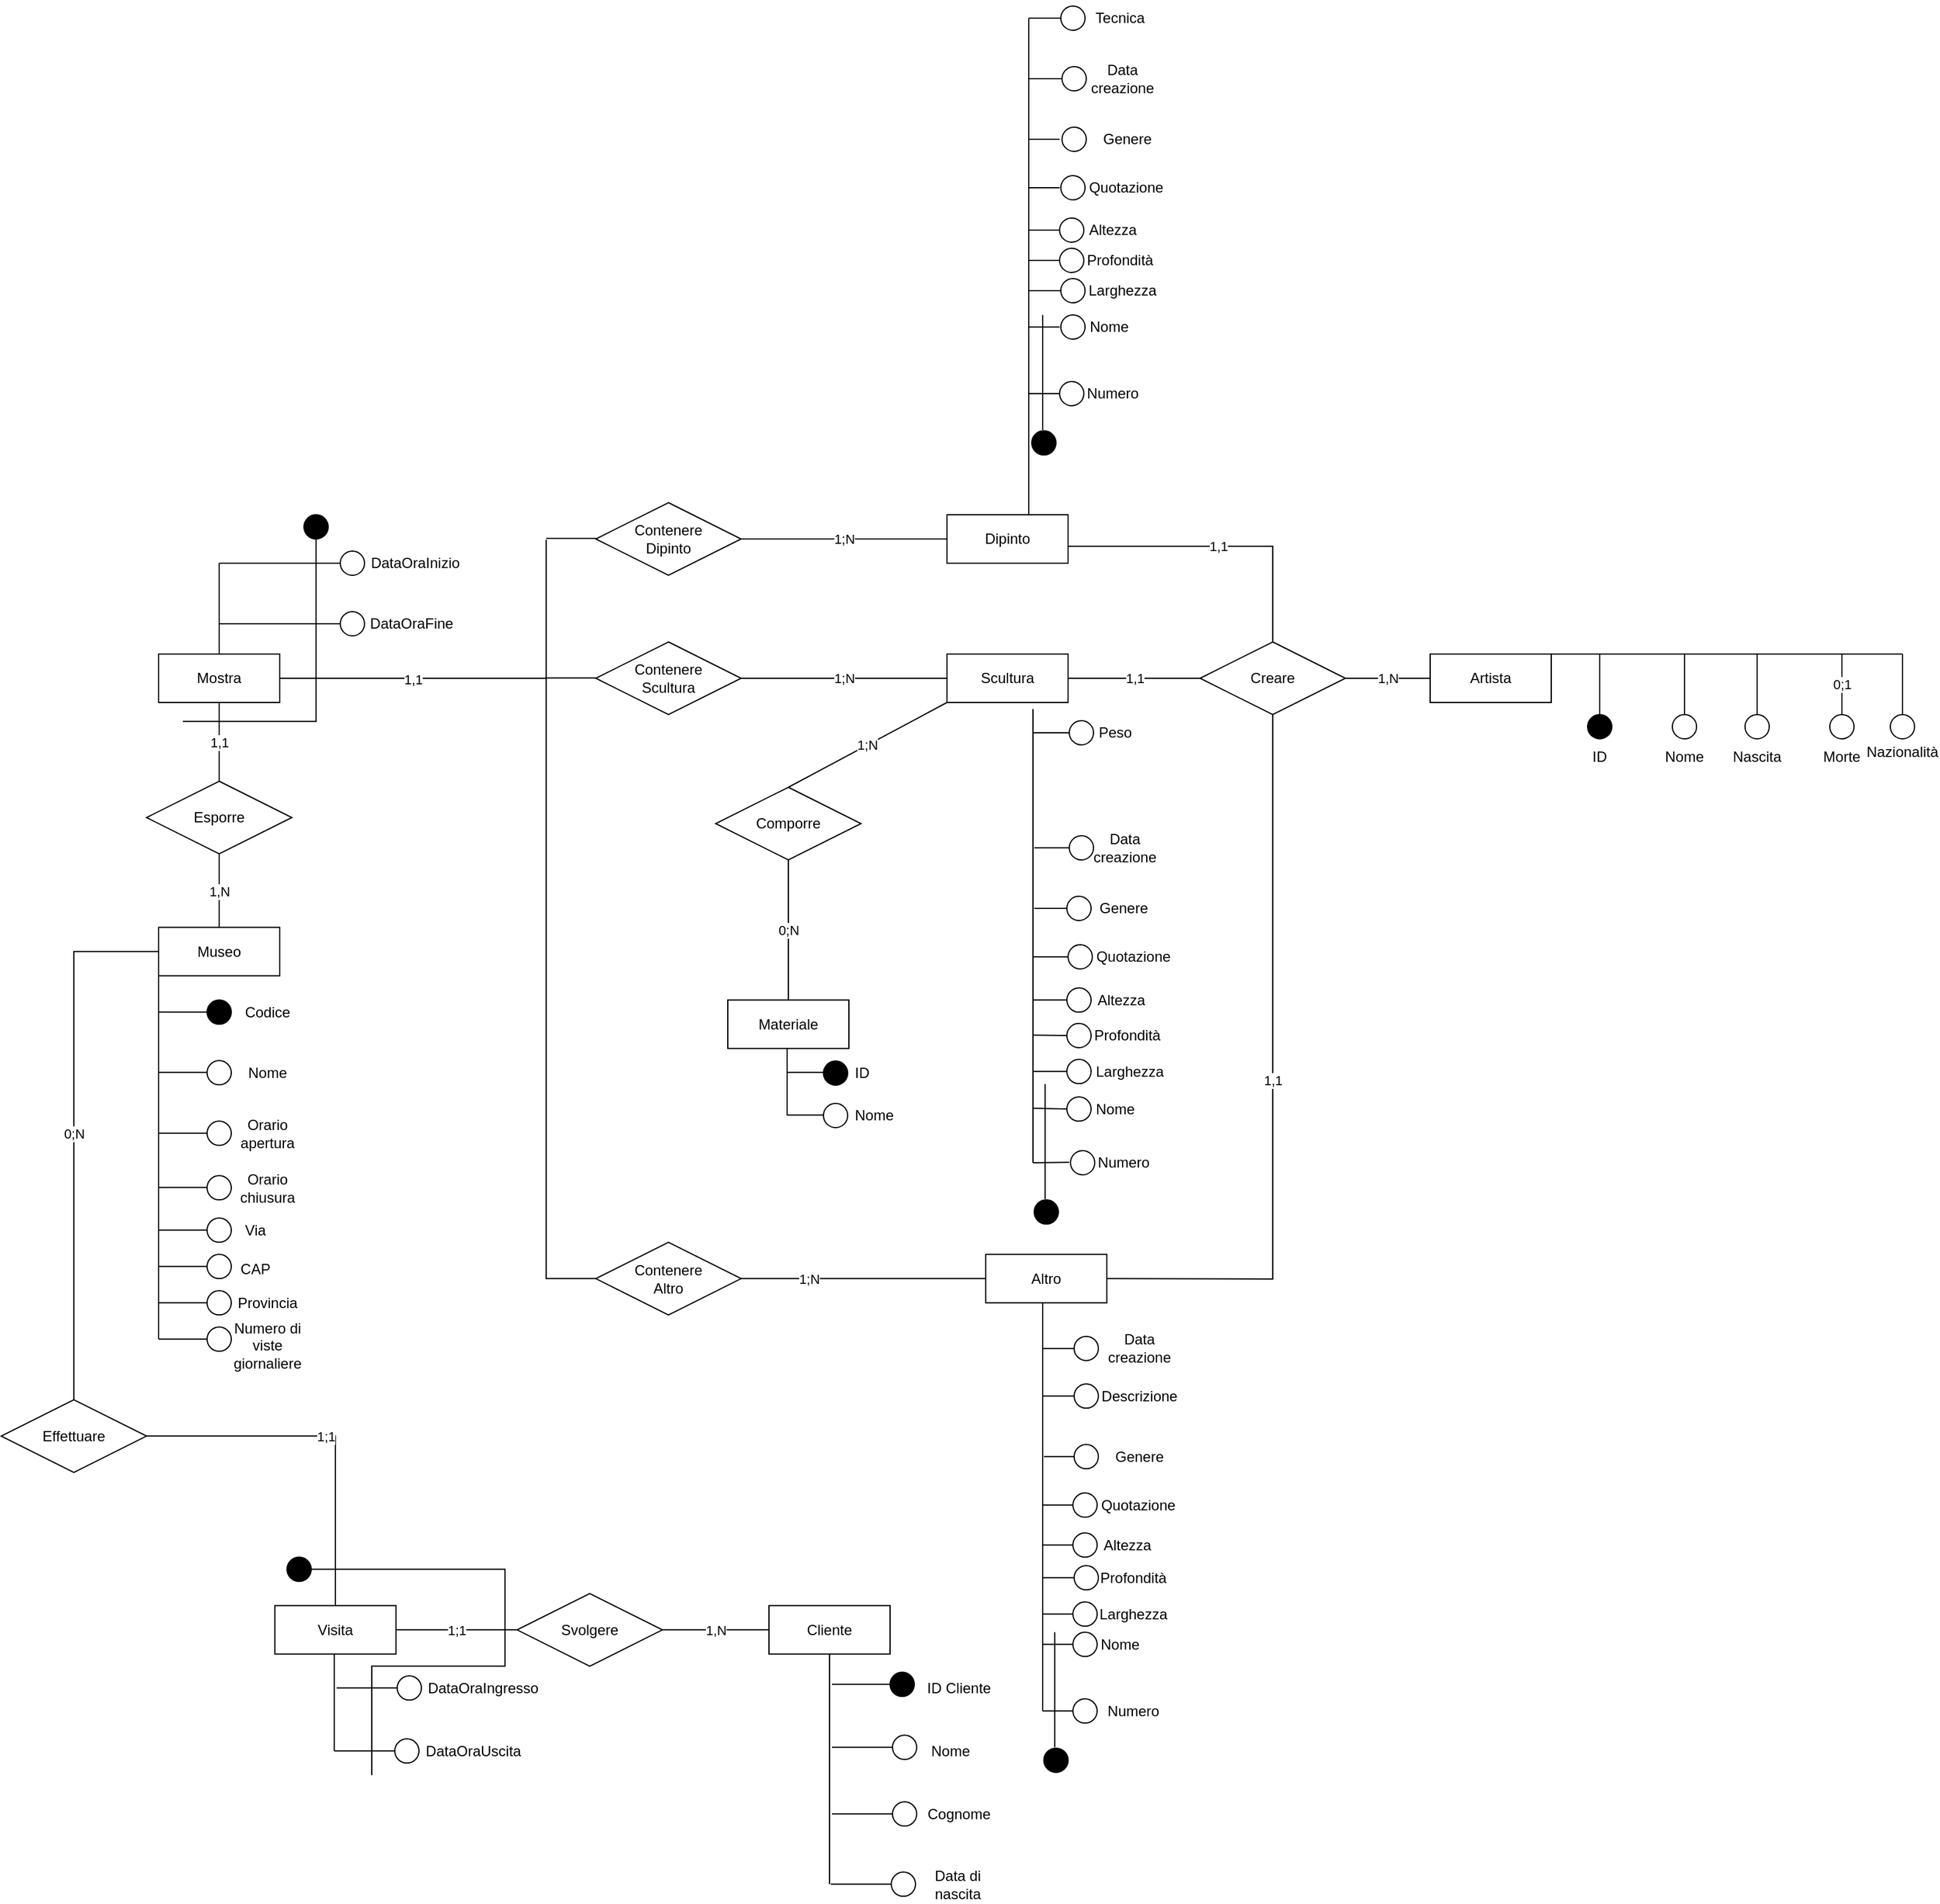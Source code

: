 <mxfile version="16.5.6" type="github">
  <diagram id="eOeLys6SvyDrJIZRAw8x" name="Page-1">
    <mxGraphModel dx="3160" dy="1751" grid="1" gridSize="10" guides="1" tooltips="1" connect="1" arrows="1" fold="1" page="1" pageScale="1" pageWidth="1600" pageHeight="1200" math="0" shadow="0">
      <root>
        <mxCell id="0" />
        <mxCell id="1" parent="0" />
        <mxCell id="ILecgsPwq-bgqkM6CZhe-417" value="Museo" style="whiteSpace=wrap;html=1;align=center;" parent="1" vertex="1">
          <mxGeometry x="130" y="1594.66" width="100" height="40" as="geometry" />
        </mxCell>
        <mxCell id="ILecgsPwq-bgqkM6CZhe-418" value="1;N" style="endArrow=none;html=1;rounded=0;exitX=1;exitY=0.5;exitDx=0;exitDy=0;entryX=0;entryY=0.5;entryDx=0;entryDy=0;" parent="1" source="ILecgsPwq-bgqkM6CZhe-432" target="ILecgsPwq-bgqkM6CZhe-420" edge="1">
          <mxGeometry relative="1" as="geometry">
            <mxPoint x="721" y="879" as="sourcePoint" />
            <mxPoint x="511" y="869" as="targetPoint" />
            <Array as="points" />
          </mxGeometry>
        </mxCell>
        <mxCell id="ILecgsPwq-bgqkM6CZhe-419" value="1;N" style="endArrow=none;html=1;rounded=0;entryX=0;entryY=0.5;entryDx=0;entryDy=0;exitX=1;exitY=0.5;exitDx=0;exitDy=0;" parent="1" source="nI-XyVOAhAh8i_kXX127-1" target="ILecgsPwq-bgqkM6CZhe-421" edge="1">
          <mxGeometry relative="1" as="geometry">
            <mxPoint x="632" y="1388.66" as="sourcePoint" />
            <mxPoint x="782" y="1393.5" as="targetPoint" />
          </mxGeometry>
        </mxCell>
        <mxCell id="ILecgsPwq-bgqkM6CZhe-420" value="Dipinto" style="whiteSpace=wrap;html=1;align=center;" parent="1" vertex="1">
          <mxGeometry x="781" y="1254" width="100" height="40" as="geometry" />
        </mxCell>
        <mxCell id="ILecgsPwq-bgqkM6CZhe-421" value="Scultura" style="whiteSpace=wrap;html=1;align=center;" parent="1" vertex="1">
          <mxGeometry x="781" y="1369" width="100" height="40" as="geometry" />
        </mxCell>
        <mxCell id="ILecgsPwq-bgqkM6CZhe-422" value="Altro" style="whiteSpace=wrap;html=1;align=center;" parent="1" vertex="1">
          <mxGeometry x="813" y="1864.66" width="100" height="40" as="geometry" />
        </mxCell>
        <mxCell id="ILecgsPwq-bgqkM6CZhe-423" value="0;N" style="endArrow=none;html=1;rounded=0;entryX=0;entryY=0.5;entryDx=0;entryDy=0;" parent="1" target="ILecgsPwq-bgqkM6CZhe-417" edge="1">
          <mxGeometry relative="1" as="geometry">
            <mxPoint x="60" y="1984.66" as="sourcePoint" />
            <mxPoint x="270" y="1454.66" as="targetPoint" />
            <Array as="points">
              <mxPoint x="60" y="1614.66" />
            </Array>
          </mxGeometry>
        </mxCell>
        <mxCell id="ILecgsPwq-bgqkM6CZhe-424" value="Cliente" style="whiteSpace=wrap;html=1;align=center;" parent="1" vertex="1">
          <mxGeometry x="634" y="2154.66" width="100" height="40" as="geometry" />
        </mxCell>
        <mxCell id="ILecgsPwq-bgqkM6CZhe-425" value="Effettuare" style="shape=rhombus;perimeter=rhombusPerimeter;whiteSpace=wrap;html=1;align=center;" parent="1" vertex="1">
          <mxGeometry y="1984.66" width="120" height="60" as="geometry" />
        </mxCell>
        <mxCell id="ILecgsPwq-bgqkM6CZhe-426" value="" style="endArrow=none;html=1;rounded=0;" parent="1" edge="1">
          <mxGeometry relative="1" as="geometry">
            <mxPoint x="848.5" y="844.0" as="sourcePoint" />
            <mxPoint x="848.5" y="1254.0" as="targetPoint" />
          </mxGeometry>
        </mxCell>
        <mxCell id="ILecgsPwq-bgqkM6CZhe-427" value="" style="endArrow=none;html=1;rounded=0;entryX=0;entryY=0.5;entryDx=0;entryDy=0;" parent="1" edge="1">
          <mxGeometry relative="1" as="geometry">
            <mxPoint x="849" y="1154.0" as="sourcePoint" />
            <mxPoint x="874.0" y="1154.0" as="targetPoint" />
          </mxGeometry>
        </mxCell>
        <mxCell id="ILecgsPwq-bgqkM6CZhe-428" value="" style="endArrow=none;html=1;rounded=0;entryX=0;entryY=0.5;entryDx=0;entryDy=0;" parent="1" edge="1">
          <mxGeometry relative="1" as="geometry">
            <mxPoint x="849" y="984.0" as="sourcePoint" />
            <mxPoint x="874" y="984.0" as="targetPoint" />
          </mxGeometry>
        </mxCell>
        <mxCell id="ILecgsPwq-bgqkM6CZhe-429" value="" style="endArrow=none;html=1;rounded=0;entryX=0;entryY=0.5;entryDx=0;entryDy=0;" parent="1" edge="1">
          <mxGeometry relative="1" as="geometry">
            <mxPoint x="849" y="944.0" as="sourcePoint" />
            <mxPoint x="874" y="944.0" as="targetPoint" />
          </mxGeometry>
        </mxCell>
        <mxCell id="ILecgsPwq-bgqkM6CZhe-430" value="" style="endArrow=none;html=1;rounded=0;entryX=0;entryY=0.5;entryDx=0;entryDy=0;" parent="1" edge="1">
          <mxGeometry relative="1" as="geometry">
            <mxPoint x="849" y="1099.0" as="sourcePoint" />
            <mxPoint x="874" y="1099.0" as="targetPoint" />
          </mxGeometry>
        </mxCell>
        <mxCell id="ILecgsPwq-bgqkM6CZhe-431" value="" style="endArrow=none;html=1;rounded=0;entryX=0;entryY=0.5;entryDx=0;entryDy=0;" parent="1" edge="1">
          <mxGeometry relative="1" as="geometry">
            <mxPoint x="849" y="1069.0" as="sourcePoint" />
            <mxPoint x="875.0" y="1069.0" as="targetPoint" />
          </mxGeometry>
        </mxCell>
        <mxCell id="ILecgsPwq-bgqkM6CZhe-432" value="&lt;div&gt;Contenere&lt;/div&gt;&lt;div&gt;Dipinto&lt;/div&gt;" style="shape=rhombus;perimeter=rhombusPerimeter;whiteSpace=wrap;html=1;align=center;" parent="1" vertex="1">
          <mxGeometry x="491" y="1244" width="120" height="60" as="geometry" />
        </mxCell>
        <mxCell id="ILecgsPwq-bgqkM6CZhe-433" value="Creare" style="shape=rhombus;perimeter=rhombusPerimeter;whiteSpace=wrap;html=1;align=center;" parent="1" vertex="1">
          <mxGeometry x="990" y="1359" width="120" height="60" as="geometry" />
        </mxCell>
        <mxCell id="ILecgsPwq-bgqkM6CZhe-434" value="1,1" style="endArrow=none;html=1;rounded=0;entryX=0;entryY=0.5;entryDx=0;entryDy=0;exitX=1;exitY=0.5;exitDx=0;exitDy=0;" parent="1" source="ILecgsPwq-bgqkM6CZhe-421" target="ILecgsPwq-bgqkM6CZhe-433" edge="1">
          <mxGeometry relative="1" as="geometry">
            <mxPoint x="1410" y="1302.66" as="sourcePoint" />
            <mxPoint x="1540" y="1713.06" as="targetPoint" />
          </mxGeometry>
        </mxCell>
        <mxCell id="ILecgsPwq-bgqkM6CZhe-435" value="Artista" style="whiteSpace=wrap;html=1;align=center;" parent="1" vertex="1">
          <mxGeometry x="1180" y="1369" width="100" height="40" as="geometry" />
        </mxCell>
        <mxCell id="ILecgsPwq-bgqkM6CZhe-436" value="1,N" style="endArrow=none;html=1;rounded=0;exitX=1;exitY=0.5;exitDx=0;exitDy=0;entryX=0;entryY=0.5;entryDx=0;entryDy=0;" parent="1" source="ILecgsPwq-bgqkM6CZhe-433" target="ILecgsPwq-bgqkM6CZhe-435" edge="1">
          <mxGeometry relative="1" as="geometry">
            <mxPoint x="1942" y="1443.06" as="sourcePoint" />
            <mxPoint x="1942" y="1323.06" as="targetPoint" />
          </mxGeometry>
        </mxCell>
        <mxCell id="ILecgsPwq-bgqkM6CZhe-437" value="" style="endArrow=none;html=1;rounded=0;entryX=0;entryY=0.5;entryDx=0;entryDy=0;" parent="1" edge="1">
          <mxGeometry relative="1" as="geometry">
            <mxPoint x="849" y="894.0" as="sourcePoint" />
            <mxPoint x="876.0" y="894.0" as="targetPoint" />
          </mxGeometry>
        </mxCell>
        <mxCell id="ILecgsPwq-bgqkM6CZhe-438" value="" style="ellipse;whiteSpace=wrap;html=1;align=center;fillColor=#000000;" parent="1" vertex="1">
          <mxGeometry x="1310" y="1419" width="20" height="20" as="geometry" />
        </mxCell>
        <mxCell id="ILecgsPwq-bgqkM6CZhe-439" value="" style="endArrow=none;html=1;rounded=0;exitX=1;exitY=0;exitDx=0;exitDy=0;" parent="1" source="ILecgsPwq-bgqkM6CZhe-435" edge="1">
          <mxGeometry width="50" height="50" relative="1" as="geometry">
            <mxPoint x="1285" y="1389" as="sourcePoint" />
            <mxPoint x="1570.0" y="1369.0" as="targetPoint" />
          </mxGeometry>
        </mxCell>
        <mxCell id="ILecgsPwq-bgqkM6CZhe-440" value="" style="endArrow=none;html=1;rounded=0;" parent="1" edge="1">
          <mxGeometry width="50" height="50" relative="1" as="geometry">
            <mxPoint x="1320" y="1419.0" as="sourcePoint" />
            <mxPoint x="1320" y="1369.0" as="targetPoint" />
          </mxGeometry>
        </mxCell>
        <mxCell id="ILecgsPwq-bgqkM6CZhe-441" value="&lt;div&gt;ID&lt;/div&gt;" style="text;html=1;strokeColor=none;fillColor=none;align=center;verticalAlign=middle;whiteSpace=wrap;rounded=0;" parent="1" vertex="1">
          <mxGeometry x="1290" y="1439" width="60" height="30" as="geometry" />
        </mxCell>
        <mxCell id="ILecgsPwq-bgqkM6CZhe-442" value="" style="ellipse;whiteSpace=wrap;html=1;align=center;" parent="1" vertex="1">
          <mxGeometry x="1380" y="1419" width="20" height="20" as="geometry" />
        </mxCell>
        <mxCell id="ILecgsPwq-bgqkM6CZhe-443" value="" style="endArrow=none;html=1;rounded=0;" parent="1" edge="1">
          <mxGeometry width="50" height="50" relative="1" as="geometry">
            <mxPoint x="1390" y="1419.0" as="sourcePoint" />
            <mxPoint x="1390" y="1369.0" as="targetPoint" />
          </mxGeometry>
        </mxCell>
        <mxCell id="ILecgsPwq-bgqkM6CZhe-444" value="&lt;div&gt;Nome&lt;/div&gt;" style="text;html=1;strokeColor=none;fillColor=none;align=center;verticalAlign=middle;whiteSpace=wrap;rounded=0;" parent="1" vertex="1">
          <mxGeometry x="1360" y="1439" width="60" height="30" as="geometry" />
        </mxCell>
        <mxCell id="ILecgsPwq-bgqkM6CZhe-445" value="" style="ellipse;whiteSpace=wrap;html=1;align=center;" parent="1" vertex="1">
          <mxGeometry x="1440" y="1419" width="20" height="20" as="geometry" />
        </mxCell>
        <mxCell id="ILecgsPwq-bgqkM6CZhe-446" value="" style="endArrow=none;html=1;rounded=0;" parent="1" edge="1">
          <mxGeometry width="50" height="50" relative="1" as="geometry">
            <mxPoint x="1450.0" y="1419.0" as="sourcePoint" />
            <mxPoint x="1450.0" y="1369.0" as="targetPoint" />
          </mxGeometry>
        </mxCell>
        <mxCell id="ILecgsPwq-bgqkM6CZhe-447" value="&lt;div&gt;Nascita&lt;/div&gt;" style="text;html=1;strokeColor=none;fillColor=none;align=center;verticalAlign=middle;whiteSpace=wrap;rounded=0;" parent="1" vertex="1">
          <mxGeometry x="1420" y="1439" width="60" height="30" as="geometry" />
        </mxCell>
        <mxCell id="ILecgsPwq-bgqkM6CZhe-448" value="" style="ellipse;whiteSpace=wrap;html=1;align=center;" parent="1" vertex="1">
          <mxGeometry x="1510" y="1419" width="20" height="20" as="geometry" />
        </mxCell>
        <mxCell id="ILecgsPwq-bgqkM6CZhe-449" value="0;1" style="endArrow=none;html=1;rounded=0;startArrow=none;exitX=0.5;exitY=0;exitDx=0;exitDy=0;" parent="1" source="ILecgsPwq-bgqkM6CZhe-448" edge="1">
          <mxGeometry width="50" height="50" relative="1" as="geometry">
            <mxPoint x="1520" y="1379.0" as="sourcePoint" />
            <mxPoint x="1520.0" y="1369.0" as="targetPoint" />
          </mxGeometry>
        </mxCell>
        <mxCell id="ILecgsPwq-bgqkM6CZhe-450" value="&lt;div&gt;Morte&lt;/div&gt;" style="text;html=1;strokeColor=none;fillColor=none;align=center;verticalAlign=middle;whiteSpace=wrap;rounded=0;" parent="1" vertex="1">
          <mxGeometry x="1490" y="1439" width="60" height="30" as="geometry" />
        </mxCell>
        <mxCell id="ILecgsPwq-bgqkM6CZhe-451" value="" style="ellipse;whiteSpace=wrap;html=1;align=center;" parent="1" vertex="1">
          <mxGeometry x="1560" y="1419" width="20" height="20" as="geometry" />
        </mxCell>
        <mxCell id="ILecgsPwq-bgqkM6CZhe-452" value="" style="endArrow=none;html=1;rounded=0;" parent="1" edge="1">
          <mxGeometry width="50" height="50" relative="1" as="geometry">
            <mxPoint x="1570.0" y="1419.0" as="sourcePoint" />
            <mxPoint x="1570.0" y="1369.0" as="targetPoint" />
          </mxGeometry>
        </mxCell>
        <mxCell id="ILecgsPwq-bgqkM6CZhe-453" value="&lt;div&gt;Nazionalità&lt;/div&gt;" style="text;html=1;strokeColor=none;fillColor=none;align=center;verticalAlign=middle;whiteSpace=wrap;rounded=0;" parent="1" vertex="1">
          <mxGeometry x="1540" y="1435" width="60" height="30" as="geometry" />
        </mxCell>
        <mxCell id="ILecgsPwq-bgqkM6CZhe-454" value="&lt;div&gt;Codice&lt;/div&gt;" style="text;html=1;strokeColor=none;fillColor=none;align=center;verticalAlign=middle;whiteSpace=wrap;rounded=0;" parent="1" vertex="1">
          <mxGeometry x="190" y="1649.66" width="60" height="30" as="geometry" />
        </mxCell>
        <mxCell id="ILecgsPwq-bgqkM6CZhe-455" value="" style="ellipse;whiteSpace=wrap;html=1;align=center;fillColor=#000000;" parent="1" vertex="1">
          <mxGeometry x="170" y="1654.66" width="20" height="20" as="geometry" />
        </mxCell>
        <mxCell id="ILecgsPwq-bgqkM6CZhe-456" value="" style="endArrow=none;html=1;rounded=0;" parent="1" edge="1">
          <mxGeometry width="50" height="50" relative="1" as="geometry">
            <mxPoint x="170" y="1664.66" as="sourcePoint" />
            <mxPoint x="130" y="1664.66" as="targetPoint" />
          </mxGeometry>
        </mxCell>
        <mxCell id="ILecgsPwq-bgqkM6CZhe-457" value="" style="endArrow=none;html=1;rounded=0;fillColor=#000000;" parent="1" edge="1">
          <mxGeometry width="50" height="50" relative="1" as="geometry">
            <mxPoint x="130" y="1934.66" as="sourcePoint" />
            <mxPoint x="130" y="1634.66" as="targetPoint" />
          </mxGeometry>
        </mxCell>
        <mxCell id="ILecgsPwq-bgqkM6CZhe-458" value="" style="ellipse;whiteSpace=wrap;html=1;align=center;fillColor=#FFFFFF;" parent="1" vertex="1">
          <mxGeometry x="170" y="1704.66" width="20" height="20" as="geometry" />
        </mxCell>
        <mxCell id="ILecgsPwq-bgqkM6CZhe-459" value="" style="endArrow=none;html=1;rounded=0;" parent="1" edge="1">
          <mxGeometry width="50" height="50" relative="1" as="geometry">
            <mxPoint x="170" y="1714.32" as="sourcePoint" />
            <mxPoint x="130" y="1714.32" as="targetPoint" />
          </mxGeometry>
        </mxCell>
        <mxCell id="ILecgsPwq-bgqkM6CZhe-460" value="&lt;div&gt;Nome&lt;/div&gt;" style="text;html=1;strokeColor=none;fillColor=none;align=center;verticalAlign=middle;whiteSpace=wrap;rounded=0;" parent="1" vertex="1">
          <mxGeometry x="190" y="1699.66" width="60" height="30" as="geometry" />
        </mxCell>
        <mxCell id="ILecgsPwq-bgqkM6CZhe-461" value="Data creazione" style="text;html=1;strokeColor=none;fillColor=none;align=center;verticalAlign=middle;whiteSpace=wrap;rounded=0;" parent="1" vertex="1">
          <mxGeometry x="896" y="879" width="60" height="30" as="geometry" />
        </mxCell>
        <mxCell id="ILecgsPwq-bgqkM6CZhe-462" value="" style="ellipse;whiteSpace=wrap;html=1;aspect=fixed;fillColor=#FFFFFF;" parent="1" vertex="1">
          <mxGeometry x="876" y="884" width="20" height="20" as="geometry" />
        </mxCell>
        <mxCell id="ILecgsPwq-bgqkM6CZhe-463" value="&lt;div&gt;Nome&lt;/div&gt;" style="text;html=1;strokeColor=none;fillColor=none;align=center;verticalAlign=middle;whiteSpace=wrap;rounded=0;" parent="1" vertex="1">
          <mxGeometry x="885" y="1084" width="60" height="30" as="geometry" />
        </mxCell>
        <mxCell id="ILecgsPwq-bgqkM6CZhe-464" value="" style="ellipse;whiteSpace=wrap;html=1;aspect=fixed;fillColor=#FFFFFF;" parent="1" vertex="1">
          <mxGeometry x="875" y="1089" width="20" height="20" as="geometry" />
        </mxCell>
        <mxCell id="ILecgsPwq-bgqkM6CZhe-465" value="&lt;div&gt;Genere&lt;/div&gt;" style="text;html=1;strokeColor=none;fillColor=none;align=center;verticalAlign=middle;whiteSpace=wrap;rounded=0;" parent="1" vertex="1">
          <mxGeometry x="900" y="929" width="60" height="30" as="geometry" />
        </mxCell>
        <mxCell id="ILecgsPwq-bgqkM6CZhe-466" value="" style="ellipse;whiteSpace=wrap;html=1;aspect=fixed;fillColor=#FFFFFF;" parent="1" vertex="1">
          <mxGeometry x="876" y="934" width="20" height="20" as="geometry" />
        </mxCell>
        <mxCell id="ILecgsPwq-bgqkM6CZhe-467" value="Quotazione" style="text;html=1;strokeColor=none;fillColor=none;align=center;verticalAlign=middle;whiteSpace=wrap;rounded=0;" parent="1" vertex="1">
          <mxGeometry x="899" y="969" width="60" height="30" as="geometry" />
        </mxCell>
        <mxCell id="ILecgsPwq-bgqkM6CZhe-468" value="" style="ellipse;whiteSpace=wrap;html=1;aspect=fixed;fillColor=#FFFFFF;" parent="1" vertex="1">
          <mxGeometry x="875" y="974" width="20" height="20" as="geometry" />
        </mxCell>
        <mxCell id="ILecgsPwq-bgqkM6CZhe-469" value="&lt;div&gt;Altezza&lt;/div&gt;" style="text;html=1;strokeColor=none;fillColor=none;align=center;verticalAlign=middle;whiteSpace=wrap;rounded=0;" parent="1" vertex="1">
          <mxGeometry x="887.5" y="1004" width="60" height="30" as="geometry" />
        </mxCell>
        <mxCell id="ILecgsPwq-bgqkM6CZhe-470" value="" style="ellipse;whiteSpace=wrap;html=1;aspect=fixed;fillColor=#FFFFFF;" parent="1" vertex="1">
          <mxGeometry x="874" y="1009" width="20" height="20" as="geometry" />
        </mxCell>
        <mxCell id="ILecgsPwq-bgqkM6CZhe-471" value="&lt;div&gt;Profondità&lt;/div&gt;" style="text;html=1;strokeColor=none;fillColor=none;align=center;verticalAlign=middle;whiteSpace=wrap;rounded=0;" parent="1" vertex="1">
          <mxGeometry x="894" y="1029" width="60" height="30" as="geometry" />
        </mxCell>
        <mxCell id="ILecgsPwq-bgqkM6CZhe-472" value="&lt;div&gt;Larghezza&lt;/div&gt;" style="text;html=1;strokeColor=none;fillColor=none;align=center;verticalAlign=middle;whiteSpace=wrap;rounded=0;" parent="1" vertex="1">
          <mxGeometry x="896" y="1054" width="60" height="30" as="geometry" />
        </mxCell>
        <mxCell id="ILecgsPwq-bgqkM6CZhe-473" value="" style="ellipse;whiteSpace=wrap;html=1;aspect=fixed;fillColor=#FFFFFF;" parent="1" vertex="1">
          <mxGeometry x="875" y="1059" width="20" height="20" as="geometry" />
        </mxCell>
        <mxCell id="ILecgsPwq-bgqkM6CZhe-474" value="Numero" style="text;html=1;strokeColor=none;fillColor=none;align=center;verticalAlign=middle;whiteSpace=wrap;rounded=0;" parent="1" vertex="1">
          <mxGeometry x="888" y="1139" width="60" height="30" as="geometry" />
        </mxCell>
        <mxCell id="ILecgsPwq-bgqkM6CZhe-475" value="" style="ellipse;whiteSpace=wrap;html=1;align=center;fillColor=#FFFFFF;" parent="1" vertex="1">
          <mxGeometry x="874" y="1144" width="20" height="20" as="geometry" />
        </mxCell>
        <mxCell id="ILecgsPwq-bgqkM6CZhe-476" value="" style="ellipse;whiteSpace=wrap;html=1;align=center;" parent="1" vertex="1">
          <mxGeometry x="875" y="834" width="20" height="20" as="geometry" />
        </mxCell>
        <mxCell id="ILecgsPwq-bgqkM6CZhe-477" value="&lt;div&gt;Tecnica&lt;/div&gt;" style="text;html=1;strokeColor=none;fillColor=none;align=center;verticalAlign=middle;whiteSpace=wrap;rounded=0;" parent="1" vertex="1">
          <mxGeometry x="893.5" y="829" width="60" height="30" as="geometry" />
        </mxCell>
        <mxCell id="ILecgsPwq-bgqkM6CZhe-478" value="" style="endArrow=none;html=1;rounded=0;fillColor=#000000;entryX=0.69;entryY=1.008;entryDx=0;entryDy=0;entryPerimeter=0;" parent="1" edge="1">
          <mxGeometry width="50" height="50" relative="1" as="geometry">
            <mxPoint x="852" y="1564.66" as="sourcePoint" />
            <mxPoint x="852" y="1414.32" as="targetPoint" />
          </mxGeometry>
        </mxCell>
        <mxCell id="ILecgsPwq-bgqkM6CZhe-479" value="" style="ellipse;whiteSpace=wrap;html=1;align=center;" parent="1" vertex="1">
          <mxGeometry x="882" y="1424" width="20" height="20" as="geometry" />
        </mxCell>
        <mxCell id="ILecgsPwq-bgqkM6CZhe-480" value="" style="endArrow=none;html=1;rounded=0;entryX=0;entryY=0.5;entryDx=0;entryDy=0;" parent="1" target="ILecgsPwq-bgqkM6CZhe-479" edge="1">
          <mxGeometry relative="1" as="geometry">
            <mxPoint x="852" y="1434.0" as="sourcePoint" />
            <mxPoint x="872" y="1433.66" as="targetPoint" />
          </mxGeometry>
        </mxCell>
        <mxCell id="ILecgsPwq-bgqkM6CZhe-481" value="&lt;div&gt;Peso&lt;/div&gt;" style="text;html=1;strokeColor=none;fillColor=none;align=center;verticalAlign=middle;whiteSpace=wrap;rounded=0;" parent="1" vertex="1">
          <mxGeometry x="890" y="1419" width="60" height="30" as="geometry" />
        </mxCell>
        <mxCell id="ILecgsPwq-bgqkM6CZhe-482" value="" style="endArrow=none;html=1;rounded=0;fontFamily=Helvetica;fillColor=#000000;entryX=0;entryY=0.5;entryDx=0;entryDy=0;" parent="1" edge="1">
          <mxGeometry width="50" height="50" relative="1" as="geometry">
            <mxPoint x="849" y="1019.0" as="sourcePoint" />
            <mxPoint x="874" y="1019.0" as="targetPoint" />
          </mxGeometry>
        </mxCell>
        <mxCell id="ILecgsPwq-bgqkM6CZhe-483" value="" style="endArrow=none;html=1;rounded=0;fontFamily=Helvetica;fillColor=#000000;exitX=0.5;exitY=0;exitDx=0;exitDy=0;" parent="1" edge="1">
          <mxGeometry width="50" height="50" relative="1" as="geometry">
            <mxPoint x="860" y="1184.0" as="sourcePoint" />
            <mxPoint x="860" y="1089.0" as="targetPoint" />
          </mxGeometry>
        </mxCell>
        <mxCell id="ILecgsPwq-bgqkM6CZhe-484" value="" style="ellipse;whiteSpace=wrap;html=1;align=center;fillColor=#000000;" parent="1" vertex="1">
          <mxGeometry x="851" y="1184.66" width="20" height="20" as="geometry" />
        </mxCell>
        <mxCell id="ILecgsPwq-bgqkM6CZhe-485" value="" style="ellipse;whiteSpace=wrap;html=1;align=center;fillColor=#FFFFFF;" parent="1" vertex="1">
          <mxGeometry x="170" y="1754.66" width="20" height="20" as="geometry" />
        </mxCell>
        <mxCell id="ILecgsPwq-bgqkM6CZhe-486" value="" style="endArrow=none;html=1;rounded=0;" parent="1" edge="1">
          <mxGeometry width="50" height="50" relative="1" as="geometry">
            <mxPoint x="170" y="1764.66" as="sourcePoint" />
            <mxPoint x="130" y="1764.66" as="targetPoint" />
          </mxGeometry>
        </mxCell>
        <mxCell id="ILecgsPwq-bgqkM6CZhe-487" value="&lt;div&gt;Orario apertura&lt;/div&gt;" style="text;html=1;strokeColor=none;fillColor=none;align=center;verticalAlign=middle;whiteSpace=wrap;rounded=0;" parent="1" vertex="1">
          <mxGeometry x="190" y="1749.66" width="60" height="30" as="geometry" />
        </mxCell>
        <mxCell id="ILecgsPwq-bgqkM6CZhe-488" value="" style="ellipse;whiteSpace=wrap;html=1;align=center;fillColor=#FFFFFF;" parent="1" vertex="1">
          <mxGeometry x="170" y="1799.66" width="20" height="20" as="geometry" />
        </mxCell>
        <mxCell id="ILecgsPwq-bgqkM6CZhe-489" value="" style="endArrow=none;html=1;rounded=0;" parent="1" edge="1">
          <mxGeometry width="50" height="50" relative="1" as="geometry">
            <mxPoint x="170" y="1809.32" as="sourcePoint" />
            <mxPoint x="130" y="1809.32" as="targetPoint" />
          </mxGeometry>
        </mxCell>
        <mxCell id="ILecgsPwq-bgqkM6CZhe-490" value="Orario chiusura" style="text;html=1;strokeColor=none;fillColor=none;align=center;verticalAlign=middle;whiteSpace=wrap;rounded=0;" parent="1" vertex="1">
          <mxGeometry x="190" y="1794.66" width="60" height="30" as="geometry" />
        </mxCell>
        <mxCell id="ILecgsPwq-bgqkM6CZhe-491" value="Via" style="text;html=1;strokeColor=none;fillColor=none;align=center;verticalAlign=middle;whiteSpace=wrap;rounded=0;" parent="1" vertex="1">
          <mxGeometry x="180" y="1829.66" width="60" height="30" as="geometry" />
        </mxCell>
        <mxCell id="ILecgsPwq-bgqkM6CZhe-492" value="" style="ellipse;whiteSpace=wrap;html=1;aspect=fixed;fillColor=#FFFFFF;" parent="1" vertex="1">
          <mxGeometry x="170" y="1834.66" width="20" height="20" as="geometry" />
        </mxCell>
        <mxCell id="ILecgsPwq-bgqkM6CZhe-493" value="CAP" style="text;html=1;strokeColor=none;fillColor=none;align=center;verticalAlign=middle;whiteSpace=wrap;rounded=0;" parent="1" vertex="1">
          <mxGeometry x="180" y="1861.66" width="60" height="30" as="geometry" />
        </mxCell>
        <mxCell id="ILecgsPwq-bgqkM6CZhe-494" value="" style="endArrow=none;html=1;rounded=0;fontFamily=Helvetica;fillColor=#000000;entryX=0;entryY=0.5;entryDx=0;entryDy=0;" parent="1" target="ILecgsPwq-bgqkM6CZhe-492" edge="1">
          <mxGeometry width="50" height="50" relative="1" as="geometry">
            <mxPoint x="130" y="1844.66" as="sourcePoint" />
            <mxPoint x="270" y="1859.66" as="targetPoint" />
          </mxGeometry>
        </mxCell>
        <mxCell id="ILecgsPwq-bgqkM6CZhe-495" value="Provincia" style="text;html=1;strokeColor=none;fillColor=none;align=center;verticalAlign=middle;whiteSpace=wrap;rounded=0;" parent="1" vertex="1">
          <mxGeometry x="190" y="1889.66" width="60" height="30" as="geometry" />
        </mxCell>
        <mxCell id="ILecgsPwq-bgqkM6CZhe-496" value="" style="ellipse;whiteSpace=wrap;html=1;align=center;color=black;fillColor=#000000;" parent="1" vertex="1">
          <mxGeometry x="734" y="2209.66" width="20" height="20" as="geometry" />
        </mxCell>
        <mxCell id="ILecgsPwq-bgqkM6CZhe-497" value="" style="endArrow=none;html=1;rounded=0;entryX=0.5;entryY=1;entryDx=0;entryDy=0;" parent="1" target="ILecgsPwq-bgqkM6CZhe-424" edge="1">
          <mxGeometry relative="1" as="geometry">
            <mxPoint x="684" y="2384.66" as="sourcePoint" />
            <mxPoint x="1082.0" y="2354.66" as="targetPoint" />
          </mxGeometry>
        </mxCell>
        <mxCell id="ILecgsPwq-bgqkM6CZhe-498" value="&lt;div&gt;Nome&lt;/div&gt;" style="text;html=1;strokeColor=none;fillColor=none;align=center;verticalAlign=middle;whiteSpace=wrap;rounded=0;" parent="1" vertex="1">
          <mxGeometry x="754" y="2259.66" width="60" height="30" as="geometry" />
        </mxCell>
        <mxCell id="ILecgsPwq-bgqkM6CZhe-499" value="&lt;div&gt;Cognome&lt;/div&gt;" style="text;html=1;strokeColor=none;fillColor=none;align=center;verticalAlign=middle;whiteSpace=wrap;rounded=0;" parent="1" vertex="1">
          <mxGeometry x="761" y="2311.66" width="60" height="30" as="geometry" />
        </mxCell>
        <mxCell id="ILecgsPwq-bgqkM6CZhe-500" value="&lt;div&gt;Data di nascita&lt;/div&gt;" style="text;html=1;strokeColor=none;fillColor=none;align=center;verticalAlign=middle;whiteSpace=wrap;rounded=0;" parent="1" vertex="1">
          <mxGeometry x="760" y="2369.66" width="60" height="30" as="geometry" />
        </mxCell>
        <mxCell id="ILecgsPwq-bgqkM6CZhe-501" value="&lt;div&gt;ID Cliente&lt;/div&gt;" style="text;html=1;strokeColor=none;fillColor=none;align=center;verticalAlign=middle;whiteSpace=wrap;rounded=0;" parent="1" vertex="1">
          <mxGeometry x="761" y="2207.66" width="60" height="30" as="geometry" />
        </mxCell>
        <mxCell id="ILecgsPwq-bgqkM6CZhe-502" value="" style="endArrow=none;html=1;rounded=0;" parent="1" edge="1">
          <mxGeometry relative="1" as="geometry">
            <mxPoint x="686" y="2219.66" as="sourcePoint" />
            <mxPoint x="736" y="2219.66" as="targetPoint" />
          </mxGeometry>
        </mxCell>
        <mxCell id="ILecgsPwq-bgqkM6CZhe-503" value="" style="ellipse;whiteSpace=wrap;html=1;align=center;" parent="1" vertex="1">
          <mxGeometry x="736" y="2261.66" width="20" height="20" as="geometry" />
        </mxCell>
        <mxCell id="ILecgsPwq-bgqkM6CZhe-504" value="" style="endArrow=none;html=1;rounded=0;" parent="1" edge="1">
          <mxGeometry relative="1" as="geometry">
            <mxPoint x="686" y="2271.66" as="sourcePoint" />
            <mxPoint x="736" y="2271.66" as="targetPoint" />
          </mxGeometry>
        </mxCell>
        <mxCell id="ILecgsPwq-bgqkM6CZhe-505" value="" style="ellipse;whiteSpace=wrap;html=1;align=center;" parent="1" vertex="1">
          <mxGeometry x="736" y="2316.66" width="20" height="20" as="geometry" />
        </mxCell>
        <mxCell id="ILecgsPwq-bgqkM6CZhe-506" value="" style="endArrow=none;html=1;rounded=0;" parent="1" edge="1">
          <mxGeometry relative="1" as="geometry">
            <mxPoint x="686" y="2326.66" as="sourcePoint" />
            <mxPoint x="736" y="2326.66" as="targetPoint" />
          </mxGeometry>
        </mxCell>
        <mxCell id="ILecgsPwq-bgqkM6CZhe-507" value="" style="ellipse;whiteSpace=wrap;html=1;align=center;" parent="1" vertex="1">
          <mxGeometry x="735" y="2374.66" width="20" height="20" as="geometry" />
        </mxCell>
        <mxCell id="ILecgsPwq-bgqkM6CZhe-508" value="" style="endArrow=none;html=1;rounded=0;" parent="1" edge="1">
          <mxGeometry relative="1" as="geometry">
            <mxPoint x="685" y="2384.66" as="sourcePoint" />
            <mxPoint x="735" y="2384.66" as="targetPoint" />
          </mxGeometry>
        </mxCell>
        <mxCell id="ILecgsPwq-bgqkM6CZhe-509" value="Visita" style="whiteSpace=wrap;html=1;align=center;" parent="1" vertex="1">
          <mxGeometry x="226" y="2154.66" width="100" height="40" as="geometry" />
        </mxCell>
        <mxCell id="ILecgsPwq-bgqkM6CZhe-510" value="" style="endArrow=none;html=1;rounded=0;" parent="1" edge="1">
          <mxGeometry relative="1" as="geometry">
            <mxPoint x="275" y="2274.66" as="sourcePoint" />
            <mxPoint x="275" y="2194.66" as="targetPoint" />
          </mxGeometry>
        </mxCell>
        <mxCell id="ILecgsPwq-bgqkM6CZhe-511" value="&lt;div&gt;DataOraIngresso&lt;/div&gt;" style="text;html=1;strokeColor=none;fillColor=none;align=center;verticalAlign=middle;whiteSpace=wrap;rounded=0;" parent="1" vertex="1">
          <mxGeometry x="368" y="2207.66" width="60" height="30" as="geometry" />
        </mxCell>
        <mxCell id="ILecgsPwq-bgqkM6CZhe-512" value="&lt;div&gt;DataOraUscita&lt;/div&gt;" style="text;html=1;strokeColor=none;fillColor=none;align=center;verticalAlign=middle;whiteSpace=wrap;rounded=0;" parent="1" vertex="1">
          <mxGeometry x="360" y="2259.66" width="60" height="30" as="geometry" />
        </mxCell>
        <mxCell id="ILecgsPwq-bgqkM6CZhe-513" value="" style="ellipse;whiteSpace=wrap;html=1;align=center;" parent="1" vertex="1">
          <mxGeometry x="327" y="2212.66" width="20" height="20" as="geometry" />
        </mxCell>
        <mxCell id="ILecgsPwq-bgqkM6CZhe-514" value="" style="endArrow=none;html=1;rounded=0;" parent="1" edge="1">
          <mxGeometry relative="1" as="geometry">
            <mxPoint x="277" y="2222.66" as="sourcePoint" />
            <mxPoint x="327" y="2222.66" as="targetPoint" />
          </mxGeometry>
        </mxCell>
        <mxCell id="ILecgsPwq-bgqkM6CZhe-515" value="" style="ellipse;whiteSpace=wrap;html=1;align=center;" parent="1" vertex="1">
          <mxGeometry x="325" y="2264.66" width="20" height="20" as="geometry" />
        </mxCell>
        <mxCell id="ILecgsPwq-bgqkM6CZhe-516" value="" style="endArrow=none;html=1;rounded=0;" parent="1" edge="1">
          <mxGeometry relative="1" as="geometry">
            <mxPoint x="275" y="2274.66" as="sourcePoint" />
            <mxPoint x="325" y="2274.66" as="targetPoint" />
          </mxGeometry>
        </mxCell>
        <mxCell id="ILecgsPwq-bgqkM6CZhe-517" value="Svolgere" style="shape=rhombus;perimeter=rhombusPerimeter;whiteSpace=wrap;html=1;align=center;" parent="1" vertex="1">
          <mxGeometry x="426" y="2144.66" width="120" height="60" as="geometry" />
        </mxCell>
        <mxCell id="ILecgsPwq-bgqkM6CZhe-518" value="1,N" style="endArrow=none;html=1;rounded=0;entryX=0;entryY=0.5;entryDx=0;entryDy=0;" parent="1" target="ILecgsPwq-bgqkM6CZhe-424" edge="1">
          <mxGeometry relative="1" as="geometry">
            <mxPoint x="546" y="2174.66" as="sourcePoint" />
            <mxPoint x="616" y="2174.66" as="targetPoint" />
          </mxGeometry>
        </mxCell>
        <mxCell id="ILecgsPwq-bgqkM6CZhe-519" value="1;1" style="endArrow=none;html=1;rounded=0;entryX=0;entryY=0.5;entryDx=0;entryDy=0;exitX=1;exitY=0.5;exitDx=0;exitDy=0;" parent="1" source="ILecgsPwq-bgqkM6CZhe-509" target="ILecgsPwq-bgqkM6CZhe-517" edge="1">
          <mxGeometry relative="1" as="geometry">
            <mxPoint x="346" y="2174.66" as="sourcePoint" />
            <mxPoint x="417" y="2173.66" as="targetPoint" />
          </mxGeometry>
        </mxCell>
        <mxCell id="ILecgsPwq-bgqkM6CZhe-520" value="1;1" style="endArrow=none;html=1;rounded=0;" parent="1" edge="1">
          <mxGeometry relative="1" as="geometry">
            <mxPoint x="276" y="2154.66" as="sourcePoint" />
            <mxPoint x="120" y="2014.66" as="targetPoint" />
            <Array as="points">
              <mxPoint x="276" y="2014.66" />
            </Array>
          </mxGeometry>
        </mxCell>
        <mxCell id="ILecgsPwq-bgqkM6CZhe-521" value="" style="endArrow=none;html=1;rounded=0;" parent="1" edge="1">
          <mxGeometry width="50" height="50" relative="1" as="geometry">
            <mxPoint x="256" y="2124.66" as="sourcePoint" />
            <mxPoint x="306" y="2294.66" as="targetPoint" />
            <Array as="points">
              <mxPoint x="416" y="2124.66" />
              <mxPoint x="416" y="2204.66" />
              <mxPoint x="306" y="2204.66" />
            </Array>
          </mxGeometry>
        </mxCell>
        <mxCell id="ILecgsPwq-bgqkM6CZhe-522" value="" style="ellipse;whiteSpace=wrap;html=1;align=center;color=black;fillColor=#000000;" parent="1" vertex="1">
          <mxGeometry x="236" y="2114.66" width="20" height="20" as="geometry" />
        </mxCell>
        <mxCell id="ILecgsPwq-bgqkM6CZhe-524" value="" style="ellipse;whiteSpace=wrap;html=1;align=center;" parent="1" vertex="1">
          <mxGeometry x="886" y="1971.66" width="20" height="20" as="geometry" />
        </mxCell>
        <mxCell id="ILecgsPwq-bgqkM6CZhe-525" value="" style="endArrow=none;html=1;rounded=0;" parent="1" target="ILecgsPwq-bgqkM6CZhe-524" edge="1">
          <mxGeometry relative="1" as="geometry">
            <mxPoint x="860" y="1981.66" as="sourcePoint" />
            <mxPoint x="920" y="1981.66" as="targetPoint" />
          </mxGeometry>
        </mxCell>
        <mxCell id="ILecgsPwq-bgqkM6CZhe-526" value="&lt;div&gt;Descrizione&lt;/div&gt;" style="text;html=1;strokeColor=none;fillColor=none;align=center;verticalAlign=middle;whiteSpace=wrap;rounded=0;" parent="1" vertex="1">
          <mxGeometry x="910" y="1966.66" width="60" height="30" as="geometry" />
        </mxCell>
        <mxCell id="ILecgsPwq-bgqkM6CZhe-527" value="1,1" style="edgeStyle=orthogonalEdgeStyle;rounded=0;orthogonalLoop=1;jettySize=auto;html=1;endArrow=none;endFill=0;" parent="1" source="ILecgsPwq-bgqkM6CZhe-529" target="ILecgsPwq-bgqkM6CZhe-531" edge="1">
          <mxGeometry relative="1" as="geometry" />
        </mxCell>
        <mxCell id="ILecgsPwq-bgqkM6CZhe-528" value="1,1" style="edgeStyle=orthogonalEdgeStyle;rounded=0;orthogonalLoop=1;jettySize=auto;html=1;endArrow=none;endFill=0;" parent="1" source="ILecgsPwq-bgqkM6CZhe-529" edge="1">
          <mxGeometry relative="1" as="geometry">
            <mxPoint x="450" y="1389.0" as="targetPoint" />
          </mxGeometry>
        </mxCell>
        <mxCell id="ILecgsPwq-bgqkM6CZhe-529" value="Mostra" style="whiteSpace=wrap;html=1;align=center;" parent="1" vertex="1">
          <mxGeometry x="130" y="1369" width="100" height="40" as="geometry" />
        </mxCell>
        <mxCell id="ILecgsPwq-bgqkM6CZhe-530" value="1,N" style="edgeStyle=orthogonalEdgeStyle;rounded=0;orthogonalLoop=1;jettySize=auto;html=1;entryX=0.5;entryY=0;entryDx=0;entryDy=0;endArrow=none;endFill=0;" parent="1" source="ILecgsPwq-bgqkM6CZhe-531" target="ILecgsPwq-bgqkM6CZhe-417" edge="1">
          <mxGeometry relative="1" as="geometry" />
        </mxCell>
        <mxCell id="ILecgsPwq-bgqkM6CZhe-531" value="Esporre" style="shape=rhombus;perimeter=rhombusPerimeter;whiteSpace=wrap;html=1;align=center;" parent="1" vertex="1">
          <mxGeometry x="120" y="1474" width="120" height="60" as="geometry" />
        </mxCell>
        <mxCell id="ILecgsPwq-bgqkM6CZhe-532" value="" style="endArrow=none;html=1;rounded=0;fillColor=#000000;exitX=0.5;exitY=0;exitDx=0;exitDy=0;" parent="1" edge="1">
          <mxGeometry width="50" height="50" relative="1" as="geometry">
            <mxPoint x="180" y="1369.0" as="sourcePoint" />
            <mxPoint x="180" y="1294.0" as="targetPoint" />
          </mxGeometry>
        </mxCell>
        <mxCell id="ILecgsPwq-bgqkM6CZhe-533" value="" style="ellipse;whiteSpace=wrap;html=1;align=center;" parent="1" vertex="1">
          <mxGeometry x="280" y="1284" width="20" height="20" as="geometry" />
        </mxCell>
        <mxCell id="ILecgsPwq-bgqkM6CZhe-534" value="" style="endArrow=none;html=1;rounded=0;" parent="1" target="ILecgsPwq-bgqkM6CZhe-533" edge="1">
          <mxGeometry relative="1" as="geometry">
            <mxPoint x="180" y="1294.0" as="sourcePoint" />
            <mxPoint x="240" y="1294" as="targetPoint" />
          </mxGeometry>
        </mxCell>
        <mxCell id="ILecgsPwq-bgqkM6CZhe-535" value="DataOraInizio" style="text;html=1;strokeColor=none;fillColor=none;align=center;verticalAlign=middle;whiteSpace=wrap;rounded=0;" parent="1" vertex="1">
          <mxGeometry x="312" y="1279" width="60" height="30" as="geometry" />
        </mxCell>
        <mxCell id="ILecgsPwq-bgqkM6CZhe-536" value="" style="ellipse;whiteSpace=wrap;html=1;align=center;" parent="1" vertex="1">
          <mxGeometry x="280" y="1334" width="20" height="20" as="geometry" />
        </mxCell>
        <mxCell id="ILecgsPwq-bgqkM6CZhe-537" value="" style="endArrow=none;html=1;rounded=0;" parent="1" target="ILecgsPwq-bgqkM6CZhe-536" edge="1">
          <mxGeometry relative="1" as="geometry">
            <mxPoint x="180" y="1344.0" as="sourcePoint" />
            <mxPoint x="240" y="1344" as="targetPoint" />
          </mxGeometry>
        </mxCell>
        <mxCell id="ILecgsPwq-bgqkM6CZhe-538" value="&lt;div&gt;DataOraFine&lt;/div&gt;" style="text;html=1;strokeColor=none;fillColor=none;align=center;verticalAlign=middle;whiteSpace=wrap;rounded=0;" parent="1" vertex="1">
          <mxGeometry x="309" y="1329" width="60" height="30" as="geometry" />
        </mxCell>
        <mxCell id="ILecgsPwq-bgqkM6CZhe-539" value="" style="endArrow=none;html=1;rounded=0;" parent="1" edge="1">
          <mxGeometry width="50" height="50" relative="1" as="geometry">
            <mxPoint x="150" y="1424.66" as="sourcePoint" />
            <mxPoint x="260" y="1264.66" as="targetPoint" />
            <Array as="points">
              <mxPoint x="260" y="1424.66" />
              <mxPoint x="260" y="1374.66" />
            </Array>
          </mxGeometry>
        </mxCell>
        <mxCell id="ILecgsPwq-bgqkM6CZhe-540" value="" style="ellipse;whiteSpace=wrap;html=1;align=center;fillColor=#000000;" parent="1" vertex="1">
          <mxGeometry x="250" y="1254" width="20" height="20" as="geometry" />
        </mxCell>
        <mxCell id="ILecgsPwq-bgqkM6CZhe-541" value="" style="ellipse;whiteSpace=wrap;html=1;align=center;fillColor=#FFFFFF;" parent="1" vertex="1">
          <mxGeometry x="170" y="1924.66" width="20" height="20" as="geometry" />
        </mxCell>
        <mxCell id="ILecgsPwq-bgqkM6CZhe-542" value="" style="endArrow=none;html=1;rounded=0;" parent="1" edge="1">
          <mxGeometry width="50" height="50" relative="1" as="geometry">
            <mxPoint x="170" y="1934.66" as="sourcePoint" />
            <mxPoint x="130" y="1934.66" as="targetPoint" />
          </mxGeometry>
        </mxCell>
        <mxCell id="ILecgsPwq-bgqkM6CZhe-543" value="Numero di viste giornaliere" style="text;html=1;strokeColor=none;fillColor=none;align=center;verticalAlign=middle;whiteSpace=wrap;rounded=0;" parent="1" vertex="1">
          <mxGeometry x="190" y="1924.66" width="60" height="30" as="geometry" />
        </mxCell>
        <mxCell id="ILecgsPwq-bgqkM6CZhe-544" value="" style="endArrow=none;html=1;rounded=0;" parent="1" edge="1">
          <mxGeometry relative="1" as="geometry">
            <mxPoint x="860" y="2241.66" as="sourcePoint" />
            <mxPoint x="860" y="1904.66" as="targetPoint" />
          </mxGeometry>
        </mxCell>
        <mxCell id="ILecgsPwq-bgqkM6CZhe-545" value="" style="endArrow=none;html=1;rounded=0;entryX=0;entryY=0.5;entryDx=0;entryDy=0;" parent="1" edge="1">
          <mxGeometry relative="1" as="geometry">
            <mxPoint x="860" y="2241.66" as="sourcePoint" />
            <mxPoint x="885.0" y="2241.66" as="targetPoint" />
          </mxGeometry>
        </mxCell>
        <mxCell id="ILecgsPwq-bgqkM6CZhe-546" value="" style="endArrow=none;html=1;rounded=0;entryX=0;entryY=0.5;entryDx=0;entryDy=0;" parent="1" edge="1">
          <mxGeometry relative="1" as="geometry">
            <mxPoint x="860" y="2071.66" as="sourcePoint" />
            <mxPoint x="885" y="2071.66" as="targetPoint" />
          </mxGeometry>
        </mxCell>
        <mxCell id="ILecgsPwq-bgqkM6CZhe-547" value="" style="endArrow=none;html=1;rounded=0;entryX=0;entryY=0.5;entryDx=0;entryDy=0;" parent="1" edge="1">
          <mxGeometry relative="1" as="geometry">
            <mxPoint x="861" y="2031.66" as="sourcePoint" />
            <mxPoint x="886" y="2031.66" as="targetPoint" />
          </mxGeometry>
        </mxCell>
        <mxCell id="ILecgsPwq-bgqkM6CZhe-548" value="" style="endArrow=none;html=1;rounded=0;entryX=0;entryY=0.5;entryDx=0;entryDy=0;" parent="1" edge="1">
          <mxGeometry relative="1" as="geometry">
            <mxPoint x="860" y="2186.66" as="sourcePoint" />
            <mxPoint x="885" y="2186.66" as="targetPoint" />
          </mxGeometry>
        </mxCell>
        <mxCell id="ILecgsPwq-bgqkM6CZhe-549" value="" style="endArrow=none;html=1;rounded=0;entryX=0;entryY=0.5;entryDx=0;entryDy=0;" parent="1" target="ILecgsPwq-bgqkM6CZhe-563" edge="1">
          <mxGeometry relative="1" as="geometry">
            <mxPoint x="860" y="2131.66" as="sourcePoint" />
            <mxPoint x="1036" y="2131.66" as="targetPoint" />
          </mxGeometry>
        </mxCell>
        <mxCell id="ILecgsPwq-bgqkM6CZhe-550" value="" style="endArrow=none;html=1;rounded=0;entryX=0;entryY=0.5;entryDx=0;entryDy=0;" parent="1" target="ILecgsPwq-bgqkM6CZhe-565" edge="1">
          <mxGeometry relative="1" as="geometry">
            <mxPoint x="860" y="2161.66" as="sourcePoint" />
            <mxPoint x="1019" y="2156.66" as="targetPoint" />
          </mxGeometry>
        </mxCell>
        <mxCell id="ILecgsPwq-bgqkM6CZhe-551" value="" style="endArrow=none;html=1;rounded=0;entryX=0;entryY=0.5;entryDx=0;entryDy=0;" parent="1" target="ILecgsPwq-bgqkM6CZhe-553" edge="1">
          <mxGeometry relative="1" as="geometry">
            <mxPoint x="860" y="1942.32" as="sourcePoint" />
            <mxPoint x="880" y="1942.32" as="targetPoint" />
          </mxGeometry>
        </mxCell>
        <mxCell id="ILecgsPwq-bgqkM6CZhe-552" value="Data creazione" style="text;html=1;strokeColor=none;fillColor=none;align=center;verticalAlign=middle;whiteSpace=wrap;rounded=0;" parent="1" vertex="1">
          <mxGeometry x="910" y="1927.32" width="60" height="30" as="geometry" />
        </mxCell>
        <mxCell id="ILecgsPwq-bgqkM6CZhe-553" value="" style="ellipse;whiteSpace=wrap;html=1;aspect=fixed;fillColor=#FFFFFF;" parent="1" vertex="1">
          <mxGeometry x="886" y="1932.32" width="20" height="20" as="geometry" />
        </mxCell>
        <mxCell id="ILecgsPwq-bgqkM6CZhe-554" value="&lt;div&gt;Nome&lt;/div&gt;" style="text;html=1;strokeColor=none;fillColor=none;align=center;verticalAlign=middle;whiteSpace=wrap;rounded=0;" parent="1" vertex="1">
          <mxGeometry x="894" y="2171.66" width="60" height="30" as="geometry" />
        </mxCell>
        <mxCell id="ILecgsPwq-bgqkM6CZhe-555" value="" style="ellipse;whiteSpace=wrap;html=1;aspect=fixed;fillColor=#FFFFFF;" parent="1" vertex="1">
          <mxGeometry x="885" y="2176.66" width="20" height="20" as="geometry" />
        </mxCell>
        <mxCell id="ILecgsPwq-bgqkM6CZhe-556" value="&lt;div&gt;Genere&lt;/div&gt;" style="text;html=1;strokeColor=none;fillColor=none;align=center;verticalAlign=middle;whiteSpace=wrap;rounded=0;" parent="1" vertex="1">
          <mxGeometry x="910" y="2016.66" width="60" height="30" as="geometry" />
        </mxCell>
        <mxCell id="ILecgsPwq-bgqkM6CZhe-557" value="" style="ellipse;whiteSpace=wrap;html=1;aspect=fixed;fillColor=#FFFFFF;" parent="1" vertex="1">
          <mxGeometry x="886" y="2021.66" width="20" height="20" as="geometry" />
        </mxCell>
        <mxCell id="ILecgsPwq-bgqkM6CZhe-558" value="Quotazione" style="text;html=1;strokeColor=none;fillColor=none;align=center;verticalAlign=middle;whiteSpace=wrap;rounded=0;" parent="1" vertex="1">
          <mxGeometry x="909" y="2056.66" width="60" height="30" as="geometry" />
        </mxCell>
        <mxCell id="ILecgsPwq-bgqkM6CZhe-559" value="" style="ellipse;whiteSpace=wrap;html=1;aspect=fixed;fillColor=#FFFFFF;" parent="1" vertex="1">
          <mxGeometry x="885" y="2061.66" width="20" height="20" as="geometry" />
        </mxCell>
        <mxCell id="ILecgsPwq-bgqkM6CZhe-560" value="&lt;div&gt;Altezza&lt;/div&gt;" style="text;html=1;strokeColor=none;fillColor=none;align=center;verticalAlign=middle;whiteSpace=wrap;rounded=0;" parent="1" vertex="1">
          <mxGeometry x="900" y="2089.66" width="60" height="30" as="geometry" />
        </mxCell>
        <mxCell id="ILecgsPwq-bgqkM6CZhe-561" value="" style="ellipse;whiteSpace=wrap;html=1;aspect=fixed;fillColor=#FFFFFF;" parent="1" vertex="1">
          <mxGeometry x="885" y="2094.66" width="20" height="20" as="geometry" />
        </mxCell>
        <mxCell id="ILecgsPwq-bgqkM6CZhe-562" value="&lt;div&gt;Profondità&lt;/div&gt;" style="text;html=1;strokeColor=none;fillColor=none;align=center;verticalAlign=middle;whiteSpace=wrap;rounded=0;" parent="1" vertex="1">
          <mxGeometry x="905" y="2116.66" width="60" height="30" as="geometry" />
        </mxCell>
        <mxCell id="ILecgsPwq-bgqkM6CZhe-563" value="" style="ellipse;whiteSpace=wrap;html=1;aspect=fixed;fillColor=#FFFFFF;" parent="1" vertex="1">
          <mxGeometry x="886" y="2121.66" width="20" height="20" as="geometry" />
        </mxCell>
        <mxCell id="ILecgsPwq-bgqkM6CZhe-564" value="&lt;div&gt;Larghezza&lt;/div&gt;" style="text;html=1;strokeColor=none;fillColor=none;align=center;verticalAlign=middle;whiteSpace=wrap;rounded=0;" parent="1" vertex="1">
          <mxGeometry x="905" y="2146.66" width="60" height="30" as="geometry" />
        </mxCell>
        <mxCell id="ILecgsPwq-bgqkM6CZhe-565" value="" style="ellipse;whiteSpace=wrap;html=1;aspect=fixed;fillColor=#FFFFFF;" parent="1" vertex="1">
          <mxGeometry x="885" y="2151.66" width="20" height="20" as="geometry" />
        </mxCell>
        <mxCell id="ILecgsPwq-bgqkM6CZhe-566" value="Numero" style="text;html=1;strokeColor=none;fillColor=none;align=center;verticalAlign=middle;whiteSpace=wrap;rounded=0;" parent="1" vertex="1">
          <mxGeometry x="905" y="2226.66" width="60" height="30" as="geometry" />
        </mxCell>
        <mxCell id="ILecgsPwq-bgqkM6CZhe-567" value="" style="ellipse;whiteSpace=wrap;html=1;align=center;fillColor=#FFFFFF;" parent="1" vertex="1">
          <mxGeometry x="885" y="2231.66" width="20" height="20" as="geometry" />
        </mxCell>
        <mxCell id="ILecgsPwq-bgqkM6CZhe-568" value="" style="endArrow=none;html=1;rounded=0;fontFamily=Helvetica;fillColor=#000000;entryX=0;entryY=0.5;entryDx=0;entryDy=0;" parent="1" target="ILecgsPwq-bgqkM6CZhe-561" edge="1">
          <mxGeometry width="50" height="50" relative="1" as="geometry">
            <mxPoint x="860" y="2104.66" as="sourcePoint" />
            <mxPoint x="979" y="2116.66" as="targetPoint" />
          </mxGeometry>
        </mxCell>
        <mxCell id="ILecgsPwq-bgqkM6CZhe-569" value="" style="endArrow=none;html=1;rounded=0;fontFamily=Helvetica;fillColor=#000000;exitX=0.5;exitY=0;exitDx=0;exitDy=0;" parent="1" edge="1">
          <mxGeometry width="50" height="50" relative="1" as="geometry">
            <mxPoint x="870" y="2271.66" as="sourcePoint" />
            <mxPoint x="870" y="2176.66" as="targetPoint" />
          </mxGeometry>
        </mxCell>
        <mxCell id="ILecgsPwq-bgqkM6CZhe-570" value="" style="ellipse;whiteSpace=wrap;html=1;align=center;fillColor=#000000;" parent="1" vertex="1">
          <mxGeometry x="861" y="2272.32" width="20" height="20" as="geometry" />
        </mxCell>
        <mxCell id="ILecgsPwq-bgqkM6CZhe-571" value="" style="endArrow=none;html=1;rounded=0;entryX=0.69;entryY=1;entryDx=0;entryDy=0;entryPerimeter=0;" parent="1" edge="1">
          <mxGeometry relative="1" as="geometry">
            <mxPoint x="852" y="1789" as="sourcePoint" />
            <mxPoint x="852" y="1499" as="targetPoint" />
          </mxGeometry>
        </mxCell>
        <mxCell id="ILecgsPwq-bgqkM6CZhe-572" value="" style="endArrow=none;html=1;rounded=0;" parent="1" edge="1">
          <mxGeometry relative="1" as="geometry">
            <mxPoint x="852" y="1789" as="sourcePoint" />
            <mxPoint x="882" y="1788.66" as="targetPoint" />
          </mxGeometry>
        </mxCell>
        <mxCell id="ILecgsPwq-bgqkM6CZhe-573" value="" style="endArrow=none;html=1;rounded=0;entryX=0;entryY=0.5;entryDx=0;entryDy=0;" parent="1" target="ILecgsPwq-bgqkM6CZhe-585" edge="1">
          <mxGeometry relative="1" as="geometry">
            <mxPoint x="852" y="1619" as="sourcePoint" />
            <mxPoint x="877" y="1619" as="targetPoint" />
          </mxGeometry>
        </mxCell>
        <mxCell id="ILecgsPwq-bgqkM6CZhe-574" value="" style="endArrow=none;html=1;rounded=0;entryX=0;entryY=0.5;entryDx=0;entryDy=0;" parent="1" target="ILecgsPwq-bgqkM6CZhe-583" edge="1">
          <mxGeometry relative="1" as="geometry">
            <mxPoint x="853" y="1579" as="sourcePoint" />
            <mxPoint x="878" y="1579" as="targetPoint" />
          </mxGeometry>
        </mxCell>
        <mxCell id="ILecgsPwq-bgqkM6CZhe-575" value="" style="endArrow=none;html=1;rounded=0;entryX=0;entryY=0.5;entryDx=0;entryDy=0;" parent="1" target="ILecgsPwq-bgqkM6CZhe-581" edge="1">
          <mxGeometry relative="1" as="geometry">
            <mxPoint x="852" y="1744" as="sourcePoint" />
            <mxPoint x="877" y="1744" as="targetPoint" />
          </mxGeometry>
        </mxCell>
        <mxCell id="ILecgsPwq-bgqkM6CZhe-576" value="" style="endArrow=none;html=1;rounded=0;entryX=0;entryY=0.5;entryDx=0;entryDy=0;" parent="1" target="ILecgsPwq-bgqkM6CZhe-590" edge="1">
          <mxGeometry relative="1" as="geometry">
            <mxPoint x="852" y="1713.66" as="sourcePoint" />
            <mxPoint x="882" y="1718.66" as="targetPoint" />
          </mxGeometry>
        </mxCell>
        <mxCell id="ILecgsPwq-bgqkM6CZhe-577" value="" style="endArrow=none;html=1;rounded=0;entryX=0;entryY=0.5;entryDx=0;entryDy=0;" parent="1" target="ILecgsPwq-bgqkM6CZhe-579" edge="1">
          <mxGeometry relative="1" as="geometry">
            <mxPoint x="853" y="1529" as="sourcePoint" />
            <mxPoint x="880" y="1528.66" as="targetPoint" />
          </mxGeometry>
        </mxCell>
        <mxCell id="ILecgsPwq-bgqkM6CZhe-578" value="Data creazione" style="text;html=1;strokeColor=none;fillColor=none;align=center;verticalAlign=middle;whiteSpace=wrap;rounded=0;" parent="1" vertex="1">
          <mxGeometry x="898" y="1514" width="60" height="30" as="geometry" />
        </mxCell>
        <mxCell id="ILecgsPwq-bgqkM6CZhe-579" value="" style="ellipse;whiteSpace=wrap;html=1;aspect=fixed;fillColor=#FFFFFF;" parent="1" vertex="1">
          <mxGeometry x="882" y="1519" width="20" height="20" as="geometry" />
        </mxCell>
        <mxCell id="ILecgsPwq-bgqkM6CZhe-580" value="&lt;div&gt;Nome&lt;/div&gt;" style="text;html=1;strokeColor=none;fillColor=none;align=center;verticalAlign=middle;whiteSpace=wrap;rounded=0;" parent="1" vertex="1">
          <mxGeometry x="890" y="1729.66" width="60" height="30" as="geometry" />
        </mxCell>
        <mxCell id="ILecgsPwq-bgqkM6CZhe-581" value="" style="ellipse;whiteSpace=wrap;html=1;aspect=fixed;fillColor=#FFFFFF;" parent="1" vertex="1">
          <mxGeometry x="880" y="1734.66" width="20" height="20" as="geometry" />
        </mxCell>
        <mxCell id="ILecgsPwq-bgqkM6CZhe-582" value="&lt;div&gt;Genere&lt;/div&gt;" style="text;html=1;strokeColor=none;fillColor=none;align=center;verticalAlign=middle;whiteSpace=wrap;rounded=0;" parent="1" vertex="1">
          <mxGeometry x="897" y="1564" width="60" height="30" as="geometry" />
        </mxCell>
        <mxCell id="ILecgsPwq-bgqkM6CZhe-583" value="" style="ellipse;whiteSpace=wrap;html=1;aspect=fixed;fillColor=#FFFFFF;" parent="1" vertex="1">
          <mxGeometry x="880" y="1569" width="20" height="20" as="geometry" />
        </mxCell>
        <mxCell id="ILecgsPwq-bgqkM6CZhe-584" value="Quotazione" style="text;html=1;strokeColor=none;fillColor=none;align=center;verticalAlign=middle;whiteSpace=wrap;rounded=0;" parent="1" vertex="1">
          <mxGeometry x="905" y="1604" width="60" height="30" as="geometry" />
        </mxCell>
        <mxCell id="ILecgsPwq-bgqkM6CZhe-585" value="" style="ellipse;whiteSpace=wrap;html=1;aspect=fixed;fillColor=#FFFFFF;" parent="1" vertex="1">
          <mxGeometry x="881" y="1609" width="20" height="20" as="geometry" />
        </mxCell>
        <mxCell id="ILecgsPwq-bgqkM6CZhe-586" value="&lt;div&gt;Altezza&lt;/div&gt;" style="text;html=1;strokeColor=none;fillColor=none;align=center;verticalAlign=middle;whiteSpace=wrap;rounded=0;" parent="1" vertex="1">
          <mxGeometry x="895" y="1639.66" width="60" height="30" as="geometry" />
        </mxCell>
        <mxCell id="ILecgsPwq-bgqkM6CZhe-587" value="" style="ellipse;whiteSpace=wrap;html=1;aspect=fixed;fillColor=#FFFFFF;" parent="1" vertex="1">
          <mxGeometry x="880" y="1644.66" width="20" height="20" as="geometry" />
        </mxCell>
        <mxCell id="ILecgsPwq-bgqkM6CZhe-588" value="&lt;div&gt;Profondità&lt;/div&gt;" style="text;html=1;strokeColor=none;fillColor=none;align=center;verticalAlign=middle;whiteSpace=wrap;rounded=0;" parent="1" vertex="1">
          <mxGeometry x="900" y="1669" width="60" height="30" as="geometry" />
        </mxCell>
        <mxCell id="ILecgsPwq-bgqkM6CZhe-589" value="&lt;div&gt;Larghezza&lt;/div&gt;" style="text;html=1;strokeColor=none;fillColor=none;align=center;verticalAlign=middle;whiteSpace=wrap;rounded=0;" parent="1" vertex="1">
          <mxGeometry x="902" y="1698.66" width="60" height="30" as="geometry" />
        </mxCell>
        <mxCell id="ILecgsPwq-bgqkM6CZhe-590" value="" style="ellipse;whiteSpace=wrap;html=1;aspect=fixed;fillColor=#FFFFFF;" parent="1" vertex="1">
          <mxGeometry x="880" y="1703.66" width="20" height="20" as="geometry" />
        </mxCell>
        <mxCell id="ILecgsPwq-bgqkM6CZhe-591" value="Numero" style="text;html=1;strokeColor=none;fillColor=none;align=center;verticalAlign=middle;whiteSpace=wrap;rounded=0;" parent="1" vertex="1">
          <mxGeometry x="897" y="1774" width="60" height="30" as="geometry" />
        </mxCell>
        <mxCell id="ILecgsPwq-bgqkM6CZhe-592" value="" style="ellipse;whiteSpace=wrap;html=1;align=center;fillColor=#FFFFFF;" parent="1" vertex="1">
          <mxGeometry x="883" y="1779" width="20" height="20" as="geometry" />
        </mxCell>
        <mxCell id="ILecgsPwq-bgqkM6CZhe-593" value="" style="endArrow=none;html=1;rounded=0;fontFamily=Helvetica;fillColor=#000000;entryX=0;entryY=0.5;entryDx=0;entryDy=0;" parent="1" target="ILecgsPwq-bgqkM6CZhe-587" edge="1">
          <mxGeometry width="50" height="50" relative="1" as="geometry">
            <mxPoint x="852" y="1654.66" as="sourcePoint" />
            <mxPoint x="971" y="1664" as="targetPoint" />
          </mxGeometry>
        </mxCell>
        <mxCell id="ILecgsPwq-bgqkM6CZhe-594" value="" style="endArrow=none;html=1;rounded=0;fontFamily=Helvetica;fillColor=#000000;exitX=0.5;exitY=0;exitDx=0;exitDy=0;" parent="1" edge="1">
          <mxGeometry width="50" height="50" relative="1" as="geometry">
            <mxPoint x="862" y="1819" as="sourcePoint" />
            <mxPoint x="862" y="1724" as="targetPoint" />
          </mxGeometry>
        </mxCell>
        <mxCell id="ILecgsPwq-bgqkM6CZhe-595" value="" style="ellipse;whiteSpace=wrap;html=1;align=center;fillColor=#000000;" parent="1" vertex="1">
          <mxGeometry x="853" y="1819.66" width="20" height="20" as="geometry" />
        </mxCell>
        <mxCell id="ILecgsPwq-bgqkM6CZhe-596" value="" style="endArrow=none;html=1;rounded=0;entryX=0;entryY=0.5;entryDx=0;entryDy=0;" parent="1" target="ILecgsPwq-bgqkM6CZhe-476" edge="1">
          <mxGeometry relative="1" as="geometry">
            <mxPoint x="848.5" y="844.0" as="sourcePoint" />
            <mxPoint x="888.0" y="904.0" as="targetPoint" />
          </mxGeometry>
        </mxCell>
        <mxCell id="ILecgsPwq-bgqkM6CZhe-597" value="1;N" style="endArrow=none;html=1;rounded=0;entryX=0;entryY=0.5;entryDx=0;entryDy=0;exitX=0.5;exitY=1;exitDx=0;exitDy=0;" parent="1" source="nI-XyVOAhAh8i_kXX127-2" edge="1" target="ILecgsPwq-bgqkM6CZhe-422">
          <mxGeometry relative="1" as="geometry">
            <mxPoint x="511" y="1714.66" as="sourcePoint" />
            <mxPoint x="801" y="1931.66" as="targetPoint" />
            <Array as="points">
              <mxPoint x="551" y="1884.66" />
            </Array>
          </mxGeometry>
        </mxCell>
        <mxCell id="ILecgsPwq-bgqkM6CZhe-598" value="1,1" style="endArrow=none;html=1;rounded=0;entryX=0.5;entryY=1;entryDx=0;entryDy=0;exitX=1;exitY=0.5;exitDx=0;exitDy=0;" parent="1" source="ILecgsPwq-bgqkM6CZhe-422" target="ILecgsPwq-bgqkM6CZhe-433" edge="1">
          <mxGeometry relative="1" as="geometry">
            <mxPoint x="1046" y="1834.94" as="sourcePoint" />
            <mxPoint x="1776.0" y="1744" as="targetPoint" />
            <Array as="points">
              <mxPoint x="1050" y="1885" />
            </Array>
          </mxGeometry>
        </mxCell>
        <mxCell id="ILecgsPwq-bgqkM6CZhe-599" value="1,1" style="endArrow=none;html=1;rounded=0;exitX=1;exitY=0.5;exitDx=0;exitDy=0;entryX=0.5;entryY=0;entryDx=0;entryDy=0;" parent="1" edge="1" target="ILecgsPwq-bgqkM6CZhe-433">
          <mxGeometry relative="1" as="geometry">
            <mxPoint x="881" y="1280.0" as="sourcePoint" />
            <mxPoint x="1080" y="1354.66" as="targetPoint" />
            <Array as="points">
              <mxPoint x="1050" y="1280" />
            </Array>
          </mxGeometry>
        </mxCell>
        <mxCell id="ILecgsPwq-bgqkM6CZhe-600" value="" style="ellipse;whiteSpace=wrap;html=1;aspect=fixed;fillColor=#FFFFFF;" parent="1" vertex="1">
          <mxGeometry x="170" y="1864.66" width="20" height="20" as="geometry" />
        </mxCell>
        <mxCell id="ILecgsPwq-bgqkM6CZhe-601" value="" style="endArrow=none;html=1;rounded=0;entryX=0;entryY=0.5;entryDx=0;entryDy=0;" parent="1" target="ILecgsPwq-bgqkM6CZhe-600" edge="1">
          <mxGeometry relative="1" as="geometry">
            <mxPoint x="130" y="1874.66" as="sourcePoint" />
            <mxPoint x="327" y="1874.66" as="targetPoint" />
          </mxGeometry>
        </mxCell>
        <mxCell id="ILecgsPwq-bgqkM6CZhe-602" value="" style="ellipse;whiteSpace=wrap;html=1;aspect=fixed;fillColor=#FFFFFF;" parent="1" vertex="1">
          <mxGeometry x="170" y="1894.66" width="20" height="20" as="geometry" />
        </mxCell>
        <mxCell id="ILecgsPwq-bgqkM6CZhe-603" value="" style="endArrow=none;html=1;rounded=0;" parent="1" target="ILecgsPwq-bgqkM6CZhe-602" edge="1">
          <mxGeometry relative="1" as="geometry">
            <mxPoint x="130" y="1904.66" as="sourcePoint" />
            <mxPoint x="310" y="1899.66" as="targetPoint" />
          </mxGeometry>
        </mxCell>
        <mxCell id="ILecgsPwq-bgqkM6CZhe-604" value="" style="ellipse;whiteSpace=wrap;html=1;aspect=fixed;fillColor=#FFFFFF;" parent="1" vertex="1">
          <mxGeometry x="880" y="1674" width="20" height="20" as="geometry" />
        </mxCell>
        <mxCell id="ILecgsPwq-bgqkM6CZhe-605" value="" style="endArrow=none;html=1;rounded=0;entryX=0;entryY=0.5;entryDx=0;entryDy=0;startArrow=none;" parent="1" edge="1">
          <mxGeometry relative="1" as="geometry">
            <mxPoint x="852" y="1683.66" as="sourcePoint" />
            <mxPoint x="880" y="1684" as="targetPoint" />
          </mxGeometry>
        </mxCell>
        <mxCell id="ILecgsPwq-bgqkM6CZhe-606" value="1;N" style="endArrow=none;html=1;rounded=0;entryX=0.5;entryY=0;entryDx=0;entryDy=0;exitX=0;exitY=1;exitDx=0;exitDy=0;" parent="1" source="ILecgsPwq-bgqkM6CZhe-421" target="ILecgsPwq-bgqkM6CZhe-608" edge="1">
          <mxGeometry relative="1" as="geometry">
            <mxPoint x="852" y="1484.66" as="sourcePoint" />
            <mxPoint x="982" y="1484.66" as="targetPoint" />
          </mxGeometry>
        </mxCell>
        <mxCell id="ILecgsPwq-bgqkM6CZhe-607" value="Materiale" style="whiteSpace=wrap;html=1;align=center;" parent="1" vertex="1">
          <mxGeometry x="600" y="1654.66" width="100" height="40" as="geometry" />
        </mxCell>
        <mxCell id="ILecgsPwq-bgqkM6CZhe-608" value="Comporre" style="shape=rhombus;perimeter=rhombusPerimeter;whiteSpace=wrap;html=1;align=center;" parent="1" vertex="1">
          <mxGeometry x="590" y="1479" width="120" height="60" as="geometry" />
        </mxCell>
        <mxCell id="ILecgsPwq-bgqkM6CZhe-609" value="0;N" style="endArrow=none;html=1;rounded=0;entryX=0.5;entryY=1;entryDx=0;entryDy=0;exitX=0.5;exitY=0;exitDx=0;exitDy=0;" parent="1" source="ILecgsPwq-bgqkM6CZhe-607" target="ILecgsPwq-bgqkM6CZhe-608" edge="1">
          <mxGeometry relative="1" as="geometry">
            <mxPoint x="862" y="1494.66" as="sourcePoint" />
            <mxPoint x="948" y="1494" as="targetPoint" />
          </mxGeometry>
        </mxCell>
        <mxCell id="ILecgsPwq-bgqkM6CZhe-610" value="" style="ellipse;whiteSpace=wrap;html=1;aspect=fixed;fillColor=#FFFFFF;" parent="1" vertex="1">
          <mxGeometry x="874" y="1034" width="20" height="20" as="geometry" />
        </mxCell>
        <mxCell id="ILecgsPwq-bgqkM6CZhe-611" value="" style="endArrow=none;html=1;rounded=0;entryX=0;entryY=0.5;entryDx=0;entryDy=0;" parent="1" edge="1">
          <mxGeometry relative="1" as="geometry">
            <mxPoint x="849" y="1044.0" as="sourcePoint" />
            <mxPoint x="874" y="1044.0" as="targetPoint" />
          </mxGeometry>
        </mxCell>
        <mxCell id="nI-XyVOAhAh8i_kXX127-1" value="&lt;div&gt;Contenere&lt;/div&gt;&lt;div&gt;Scultura&lt;br&gt;&lt;/div&gt;" style="shape=rhombus;perimeter=rhombusPerimeter;whiteSpace=wrap;html=1;align=center;" parent="1" vertex="1">
          <mxGeometry x="491" y="1359" width="120" height="60" as="geometry" />
        </mxCell>
        <mxCell id="nI-XyVOAhAh8i_kXX127-2" value="&lt;div&gt;Contenere&lt;/div&gt;&lt;div&gt;Altro&lt;br&gt;&lt;/div&gt;" style="shape=rhombus;perimeter=rhombusPerimeter;whiteSpace=wrap;html=1;align=center;" parent="1" vertex="1">
          <mxGeometry x="491" y="1854.66" width="120" height="60" as="geometry" />
        </mxCell>
        <mxCell id="nI-XyVOAhAh8i_kXX127-3" value="" style="endArrow=none;html=1;rounded=0;fillColor=#000000;exitX=0;exitY=0.5;exitDx=0;exitDy=0;" parent="1" edge="1" source="nI-XyVOAhAh8i_kXX127-2">
          <mxGeometry width="50" height="50" relative="1" as="geometry">
            <mxPoint x="450" y="1884.66" as="sourcePoint" />
            <mxPoint x="450" y="1274.66" as="targetPoint" />
            <Array as="points">
              <mxPoint x="450" y="1884.66" />
            </Array>
          </mxGeometry>
        </mxCell>
        <mxCell id="nI-XyVOAhAh8i_kXX127-5" value="" style="endArrow=none;html=1;rounded=0;" parent="1" edge="1">
          <mxGeometry relative="1" as="geometry">
            <mxPoint x="450" y="1388.76" as="sourcePoint" />
            <mxPoint x="491" y="1388.76" as="targetPoint" />
          </mxGeometry>
        </mxCell>
        <mxCell id="nI-XyVOAhAh8i_kXX127-6" value="" style="endArrow=none;html=1;rounded=0;" parent="1" edge="1">
          <mxGeometry relative="1" as="geometry">
            <mxPoint x="450" y="1273.52" as="sourcePoint" />
            <mxPoint x="491" y="1273.52" as="targetPoint" />
          </mxGeometry>
        </mxCell>
        <mxCell id="nI-XyVOAhAh8i_kXX127-7" value="" style="ellipse;whiteSpace=wrap;html=1;align=center;fillColor=#000000;" parent="1" vertex="1">
          <mxGeometry x="679" y="1705" width="20" height="20" as="geometry" />
        </mxCell>
        <mxCell id="nI-XyVOAhAh8i_kXX127-8" value="ID" style="text;html=1;strokeColor=none;fillColor=none;align=center;verticalAlign=middle;whiteSpace=wrap;rounded=0;" parent="1" vertex="1">
          <mxGeometry x="681" y="1700" width="60" height="30" as="geometry" />
        </mxCell>
        <mxCell id="nI-XyVOAhAh8i_kXX127-9" value="" style="ellipse;whiteSpace=wrap;html=1;align=center;" parent="1" vertex="1">
          <mxGeometry x="679" y="1740" width="20" height="20" as="geometry" />
        </mxCell>
        <mxCell id="nI-XyVOAhAh8i_kXX127-10" value="Nome" style="text;html=1;strokeColor=none;fillColor=none;align=center;verticalAlign=middle;whiteSpace=wrap;rounded=0;" parent="1" vertex="1">
          <mxGeometry x="691" y="1735" width="60" height="30" as="geometry" />
        </mxCell>
        <mxCell id="nI-XyVOAhAh8i_kXX127-13" value="" style="endArrow=none;html=1;rounded=0;fillColor=#000000;entryX=0.69;entryY=1.008;entryDx=0;entryDy=0;entryPerimeter=0;" parent="1" edge="1">
          <mxGeometry width="50" height="50" relative="1" as="geometry">
            <mxPoint x="649" y="1750" as="sourcePoint" />
            <mxPoint x="649" y="1694.66" as="targetPoint" />
          </mxGeometry>
        </mxCell>
        <mxCell id="nI-XyVOAhAh8i_kXX127-14" value="" style="endArrow=none;html=1;rounded=0;entryX=0;entryY=0.5;entryDx=0;entryDy=0;" parent="1" edge="1">
          <mxGeometry relative="1" as="geometry">
            <mxPoint x="649" y="1714.34" as="sourcePoint" />
            <mxPoint x="679.0" y="1714.34" as="targetPoint" />
          </mxGeometry>
        </mxCell>
        <mxCell id="nI-XyVOAhAh8i_kXX127-15" value="" style="endArrow=none;html=1;rounded=0;entryX=0;entryY=0.5;entryDx=0;entryDy=0;" parent="1" edge="1">
          <mxGeometry relative="1" as="geometry">
            <mxPoint x="649" y="1749.68" as="sourcePoint" />
            <mxPoint x="679.0" y="1749.68" as="targetPoint" />
          </mxGeometry>
        </mxCell>
      </root>
    </mxGraphModel>
  </diagram>
</mxfile>

